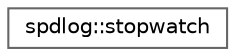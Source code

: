 digraph "类继承关系图"
{
 // LATEX_PDF_SIZE
  bgcolor="transparent";
  edge [fontname=Helvetica,fontsize=10,labelfontname=Helvetica,labelfontsize=10];
  node [fontname=Helvetica,fontsize=10,shape=box,height=0.2,width=0.4];
  rankdir="LR";
  Node0 [id="Node000000",label="spdlog::stopwatch",height=0.2,width=0.4,color="grey40", fillcolor="white", style="filled",URL="$classspdlog_1_1stopwatch.html",tooltip=" "];
}

